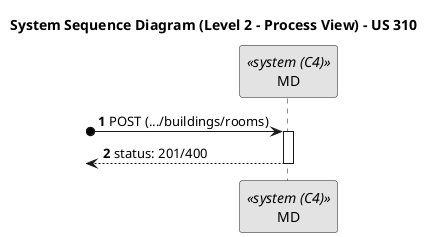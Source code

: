@startuml
skinparam monochrome true
skinparam packageStyle rectangle
skinparam shadowing false

title System Sequence Diagram (Level 2 - Process View) - US 310
autonumber

participant "MD" as MD <<system (C4)>>

?o-> MD : POST (.../buildings/rooms)
activate MD

<-- MD : status: 201/400
deactivate MD

@enduml
